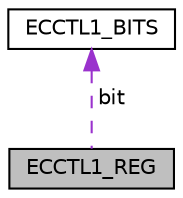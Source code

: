 digraph "ECCTL1_REG"
{
  edge [fontname="Helvetica",fontsize="10",labelfontname="Helvetica",labelfontsize="10"];
  node [fontname="Helvetica",fontsize="10",shape=record];
  Node1 [label="ECCTL1_REG",height=0.2,width=0.4,color="black", fillcolor="grey75", style="filled", fontcolor="black"];
  Node2 -> Node1 [dir="back",color="darkorchid3",fontsize="10",style="dashed",label=" bit" ,fontname="Helvetica"];
  Node2 [label="ECCTL1_BITS",height=0.2,width=0.4,color="black", fillcolor="white", style="filled",URL="$struct_e_c_c_t_l1___b_i_t_s.html"];
}
